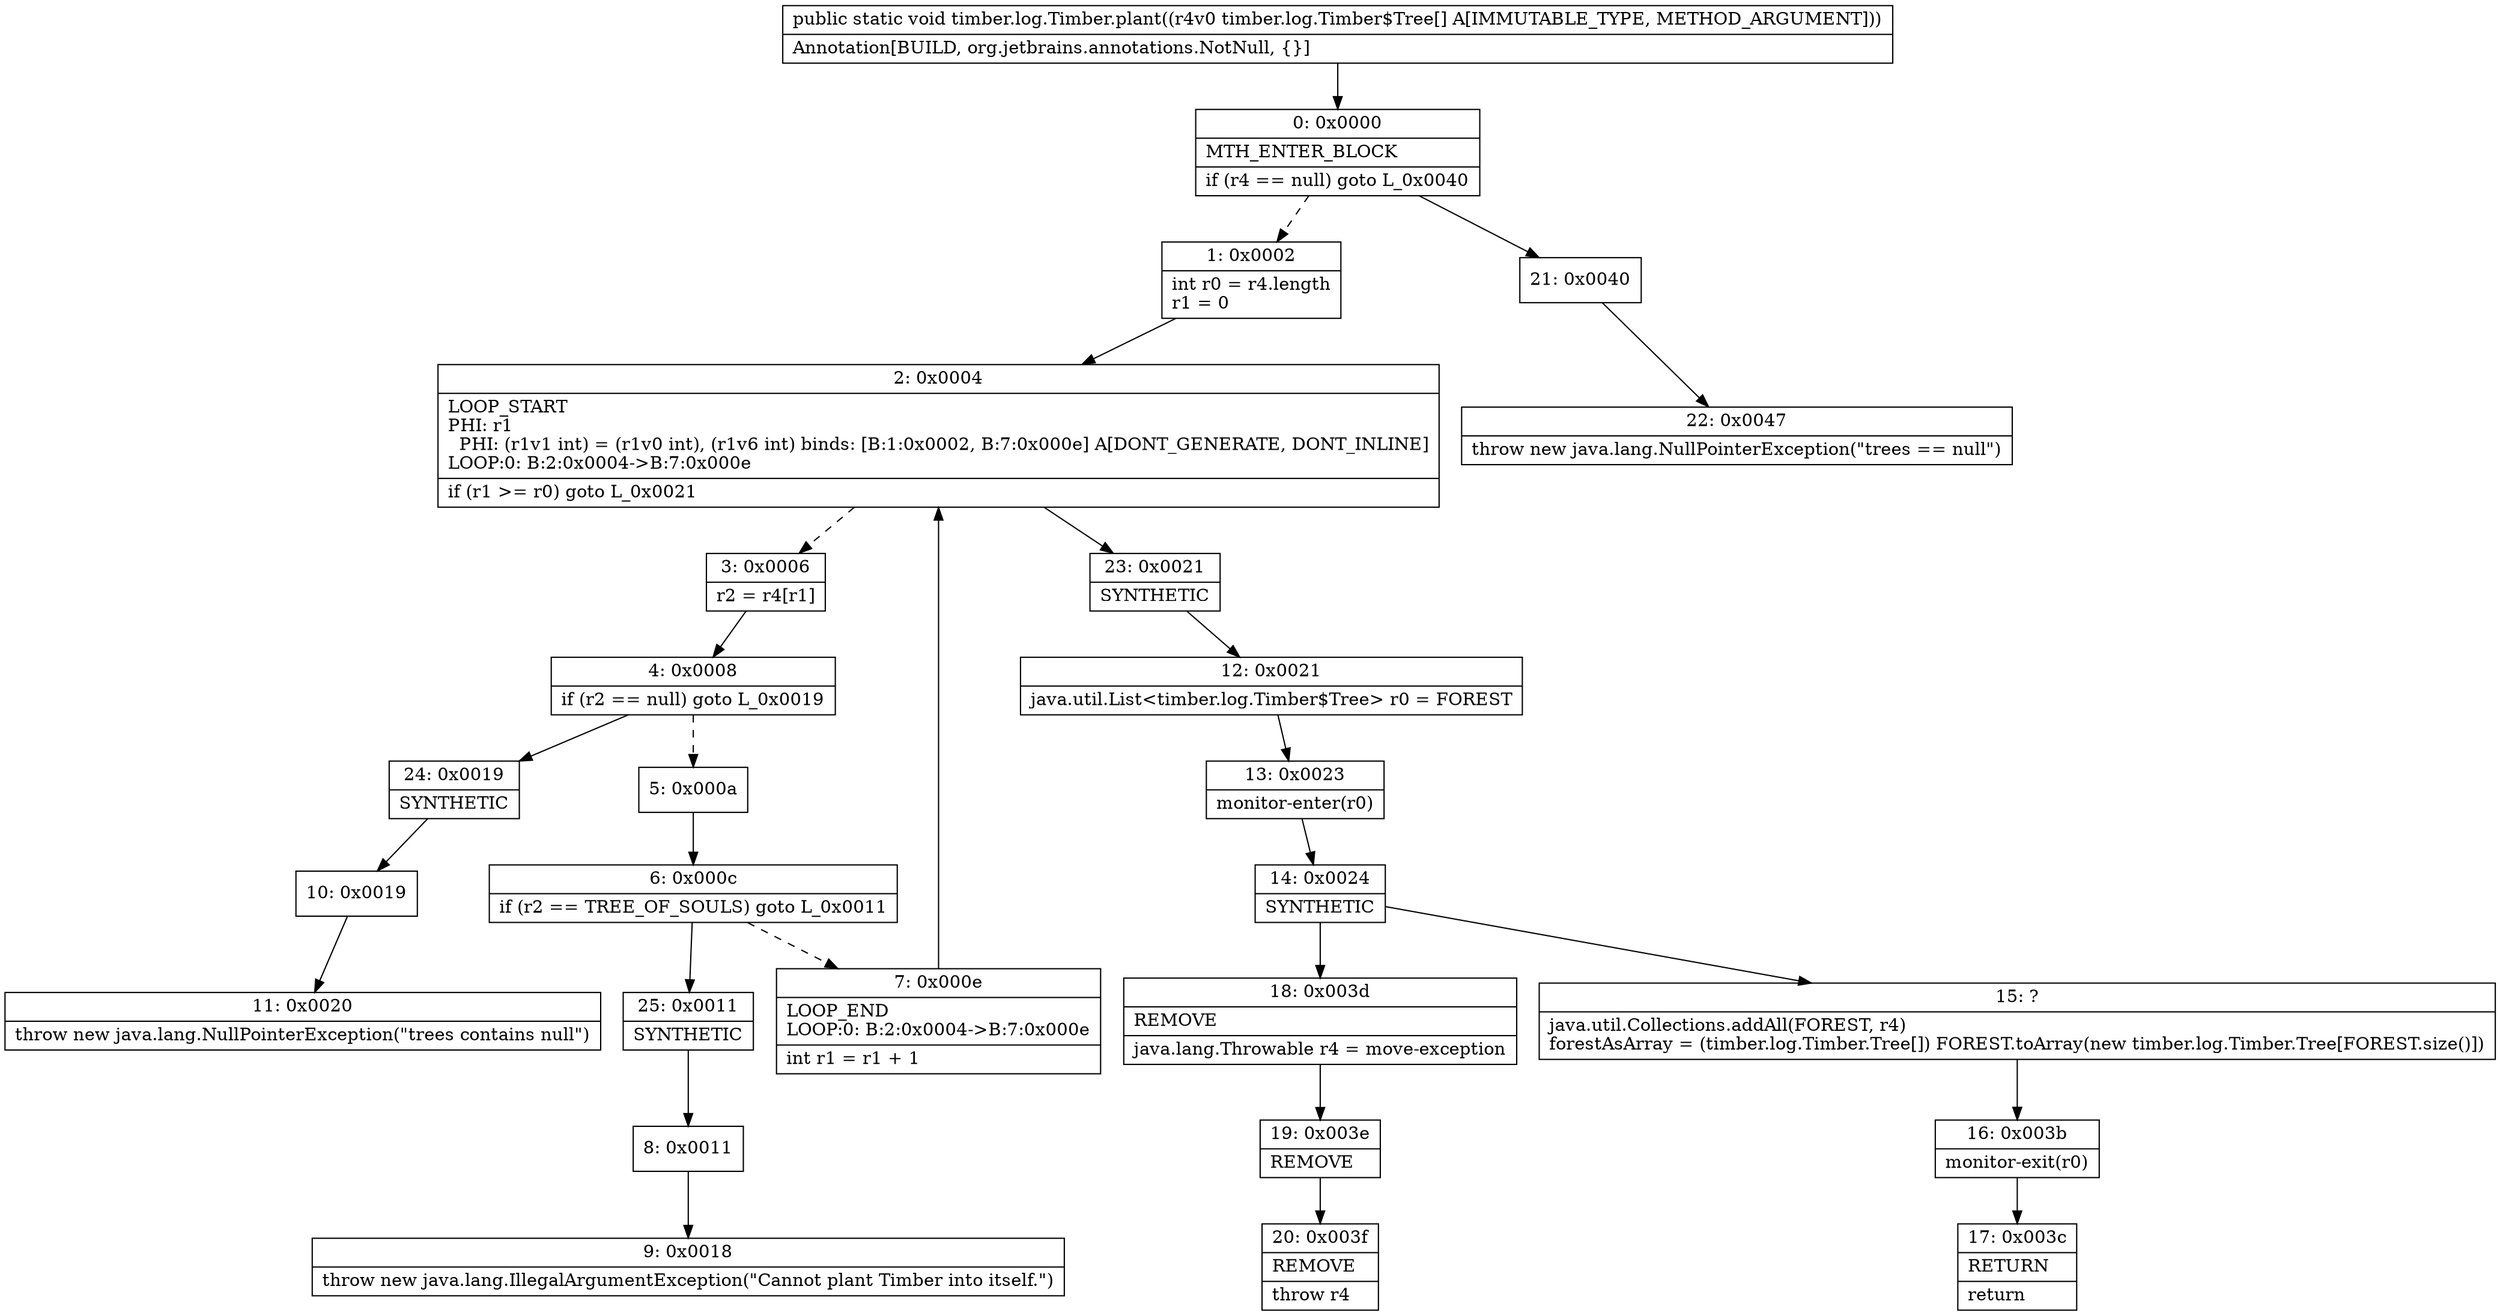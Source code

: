 digraph "CFG fortimber.log.Timber.plant([Ltimber\/log\/Timber$Tree;)V" {
Node_0 [shape=record,label="{0\:\ 0x0000|MTH_ENTER_BLOCK\l|if (r4 == null) goto L_0x0040\l}"];
Node_1 [shape=record,label="{1\:\ 0x0002|int r0 = r4.length\lr1 = 0\l}"];
Node_2 [shape=record,label="{2\:\ 0x0004|LOOP_START\lPHI: r1 \l  PHI: (r1v1 int) = (r1v0 int), (r1v6 int) binds: [B:1:0x0002, B:7:0x000e] A[DONT_GENERATE, DONT_INLINE]\lLOOP:0: B:2:0x0004\-\>B:7:0x000e\l|if (r1 \>= r0) goto L_0x0021\l}"];
Node_3 [shape=record,label="{3\:\ 0x0006|r2 = r4[r1]\l}"];
Node_4 [shape=record,label="{4\:\ 0x0008|if (r2 == null) goto L_0x0019\l}"];
Node_5 [shape=record,label="{5\:\ 0x000a}"];
Node_6 [shape=record,label="{6\:\ 0x000c|if (r2 == TREE_OF_SOULS) goto L_0x0011\l}"];
Node_7 [shape=record,label="{7\:\ 0x000e|LOOP_END\lLOOP:0: B:2:0x0004\-\>B:7:0x000e\l|int r1 = r1 + 1\l}"];
Node_8 [shape=record,label="{8\:\ 0x0011}"];
Node_9 [shape=record,label="{9\:\ 0x0018|throw new java.lang.IllegalArgumentException(\"Cannot plant Timber into itself.\")\l}"];
Node_10 [shape=record,label="{10\:\ 0x0019}"];
Node_11 [shape=record,label="{11\:\ 0x0020|throw new java.lang.NullPointerException(\"trees contains null\")\l}"];
Node_12 [shape=record,label="{12\:\ 0x0021|java.util.List\<timber.log.Timber$Tree\> r0 = FOREST\l}"];
Node_13 [shape=record,label="{13\:\ 0x0023|monitor\-enter(r0)\l}"];
Node_14 [shape=record,label="{14\:\ 0x0024|SYNTHETIC\l}"];
Node_15 [shape=record,label="{15\:\ ?|java.util.Collections.addAll(FOREST, r4)\lforestAsArray = (timber.log.Timber.Tree[]) FOREST.toArray(new timber.log.Timber.Tree[FOREST.size()])\l}"];
Node_16 [shape=record,label="{16\:\ 0x003b|monitor\-exit(r0)\l}"];
Node_17 [shape=record,label="{17\:\ 0x003c|RETURN\l|return\l}"];
Node_18 [shape=record,label="{18\:\ 0x003d|REMOVE\l|java.lang.Throwable r4 = move\-exception\l}"];
Node_19 [shape=record,label="{19\:\ 0x003e|REMOVE\l}"];
Node_20 [shape=record,label="{20\:\ 0x003f|REMOVE\l|throw r4\l}"];
Node_21 [shape=record,label="{21\:\ 0x0040}"];
Node_22 [shape=record,label="{22\:\ 0x0047|throw new java.lang.NullPointerException(\"trees == null\")\l}"];
Node_23 [shape=record,label="{23\:\ 0x0021|SYNTHETIC\l}"];
Node_24 [shape=record,label="{24\:\ 0x0019|SYNTHETIC\l}"];
Node_25 [shape=record,label="{25\:\ 0x0011|SYNTHETIC\l}"];
MethodNode[shape=record,label="{public static void timber.log.Timber.plant((r4v0 timber.log.Timber$Tree[] A[IMMUTABLE_TYPE, METHOD_ARGUMENT]))  | Annotation[BUILD, org.jetbrains.annotations.NotNull, \{\}]\l}"];
MethodNode -> Node_0;
Node_0 -> Node_1[style=dashed];
Node_0 -> Node_21;
Node_1 -> Node_2;
Node_2 -> Node_3[style=dashed];
Node_2 -> Node_23;
Node_3 -> Node_4;
Node_4 -> Node_5[style=dashed];
Node_4 -> Node_24;
Node_5 -> Node_6;
Node_6 -> Node_7[style=dashed];
Node_6 -> Node_25;
Node_7 -> Node_2;
Node_8 -> Node_9;
Node_10 -> Node_11;
Node_12 -> Node_13;
Node_13 -> Node_14;
Node_14 -> Node_15;
Node_14 -> Node_18;
Node_15 -> Node_16;
Node_16 -> Node_17;
Node_18 -> Node_19;
Node_19 -> Node_20;
Node_21 -> Node_22;
Node_23 -> Node_12;
Node_24 -> Node_10;
Node_25 -> Node_8;
}

